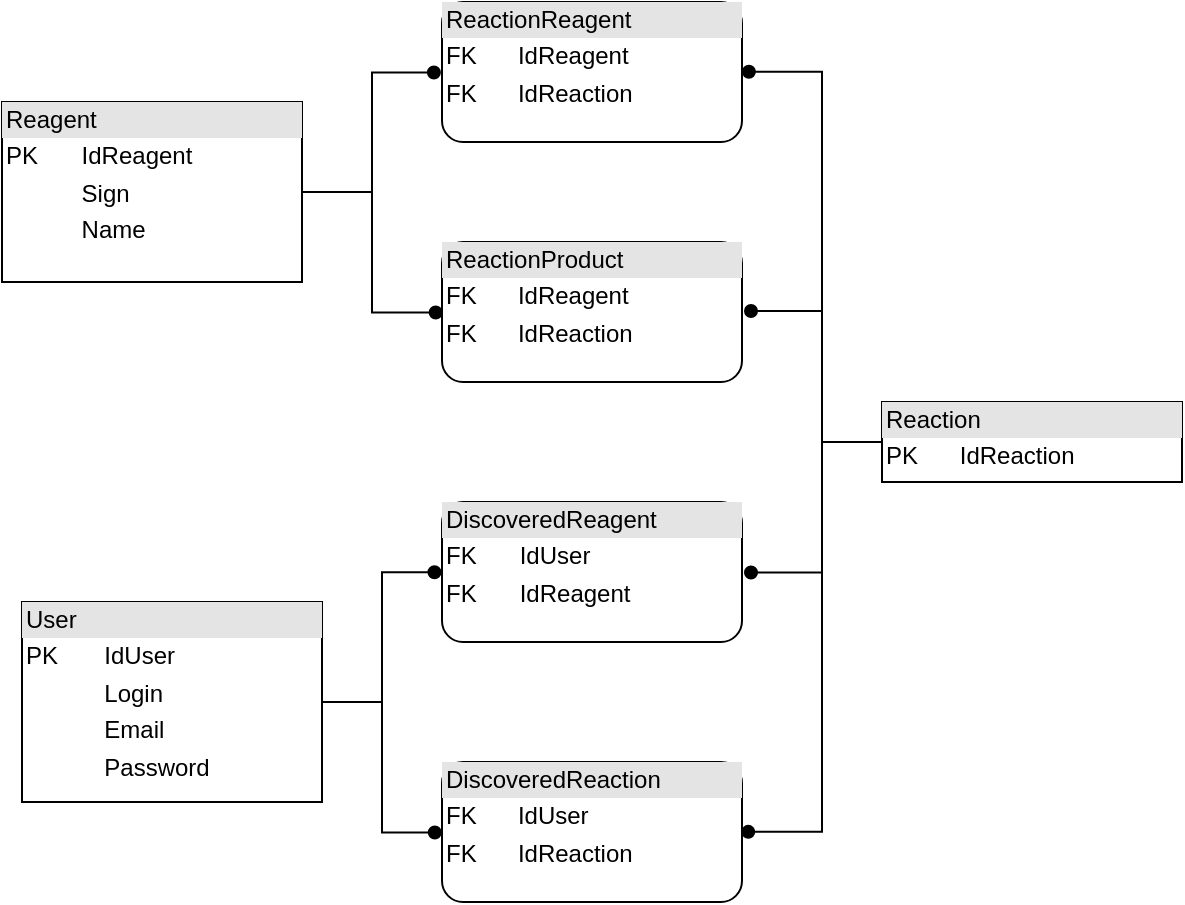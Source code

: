 <mxfile version="22.1.11" type="device">
  <diagram name="Страница — 1" id="gbyrmxaUHWi-8vRYRn9k">
    <mxGraphModel dx="806" dy="567" grid="1" gridSize="10" guides="1" tooltips="1" connect="1" arrows="1" fold="1" page="1" pageScale="1" pageWidth="827" pageHeight="1169" math="0" shadow="0">
      <root>
        <mxCell id="0" />
        <mxCell id="1" parent="0" />
        <mxCell id="t2QCD4HXSIBzLFmn75RW-10" style="edgeStyle=orthogonalEdgeStyle;rounded=0;orthogonalLoop=1;jettySize=auto;html=1;endArrow=oval;endFill=1;entryX=-0.027;entryY=0.504;entryDx=0;entryDy=0;entryPerimeter=0;" edge="1" parent="1" source="t2QCD4HXSIBzLFmn75RW-1" target="t2QCD4HXSIBzLFmn75RW-2">
          <mxGeometry relative="1" as="geometry">
            <mxPoint x="335" y="175" as="targetPoint" />
          </mxGeometry>
        </mxCell>
        <mxCell id="t2QCD4HXSIBzLFmn75RW-1" value="&lt;div style=&quot;box-sizing:border-box;width:100%;background:#e4e4e4;padding:2px;&quot;&gt;Reagent&lt;/div&gt;&lt;table style=&quot;width:100%;font-size:1em;&quot; cellpadding=&quot;2&quot; cellspacing=&quot;0&quot;&gt;&lt;tbody&gt;&lt;tr&gt;&lt;td&gt;PK&lt;/td&gt;&lt;td&gt;IdReagent&lt;/td&gt;&lt;/tr&gt;&lt;tr&gt;&lt;td&gt;&lt;br&gt;&lt;/td&gt;&lt;td&gt;Sign&lt;/td&gt;&lt;/tr&gt;&lt;tr&gt;&lt;td&gt;&lt;/td&gt;&lt;td&gt;Name&lt;/td&gt;&lt;/tr&gt;&lt;/tbody&gt;&lt;/table&gt;" style="verticalAlign=top;align=left;overflow=fill;html=1;whiteSpace=wrap;" vertex="1" parent="1">
          <mxGeometry x="150" y="190" width="150" height="90" as="geometry" />
        </mxCell>
        <mxCell id="t2QCD4HXSIBzLFmn75RW-2" value="&lt;div style=&quot;box-sizing:border-box;width:100%;background:#e4e4e4;padding:2px;&quot;&gt;ReactionReagent&lt;/div&gt;&lt;table style=&quot;width:100%;font-size:1em;&quot; cellpadding=&quot;2&quot; cellspacing=&quot;0&quot;&gt;&lt;tbody&gt;&lt;tr&gt;&lt;td&gt;FK&lt;/td&gt;&lt;td&gt;IdReagent&lt;/td&gt;&lt;/tr&gt;&lt;tr&gt;&lt;td&gt;FK&lt;/td&gt;&lt;td&gt;IdReaction&lt;/td&gt;&lt;/tr&gt;&lt;/tbody&gt;&lt;/table&gt;" style="verticalAlign=top;align=left;overflow=fill;html=1;whiteSpace=wrap;rounded=1;" vertex="1" parent="1">
          <mxGeometry x="370" y="140" width="150" height="70" as="geometry" />
        </mxCell>
        <mxCell id="t2QCD4HXSIBzLFmn75RW-3" value="&lt;div style=&quot;box-sizing:border-box;width:100%;background:#e4e4e4;padding:2px;&quot;&gt;ReactionProduct&lt;/div&gt;&lt;table style=&quot;width:100%;font-size:1em;&quot; cellpadding=&quot;2&quot; cellspacing=&quot;0&quot;&gt;&lt;tbody&gt;&lt;tr&gt;&lt;td&gt;FK&lt;/td&gt;&lt;td&gt;IdReagent&lt;/td&gt;&lt;/tr&gt;&lt;tr&gt;&lt;td&gt;FK&lt;/td&gt;&lt;td&gt;IdReaction&lt;/td&gt;&lt;/tr&gt;&lt;/tbody&gt;&lt;/table&gt;" style="verticalAlign=top;align=left;overflow=fill;html=1;whiteSpace=wrap;rounded=1;" vertex="1" parent="1">
          <mxGeometry x="370" y="260" width="150" height="70" as="geometry" />
        </mxCell>
        <mxCell id="t2QCD4HXSIBzLFmn75RW-4" value="&lt;div style=&quot;box-sizing:border-box;width:100%;background:#e4e4e4;padding:2px;&quot;&gt;Reaction&lt;/div&gt;&lt;table style=&quot;width:100%;font-size:1em;&quot; cellpadding=&quot;2&quot; cellspacing=&quot;0&quot;&gt;&lt;tbody&gt;&lt;tr&gt;&lt;td&gt;PK&lt;/td&gt;&lt;td&gt;IdReaction&lt;/td&gt;&lt;/tr&gt;&lt;tr&gt;&lt;td&gt;&lt;br&gt;&lt;/td&gt;&lt;td&gt;&lt;br&gt;&lt;/td&gt;&lt;/tr&gt;&lt;tr&gt;&lt;td&gt;&lt;br&gt;&lt;/td&gt;&lt;td&gt;&lt;br&gt;&lt;/td&gt;&lt;/tr&gt;&lt;/tbody&gt;&lt;/table&gt;" style="verticalAlign=top;align=left;overflow=fill;html=1;whiteSpace=wrap;" vertex="1" parent="1">
          <mxGeometry x="590" y="340" width="150" height="40" as="geometry" />
        </mxCell>
        <mxCell id="t2QCD4HXSIBzLFmn75RW-6" value="&lt;div style=&quot;box-sizing:border-box;width:100%;background:#e4e4e4;padding:2px;&quot;&gt;User&lt;/div&gt;&lt;table style=&quot;width:100%;font-size:1em;&quot; cellpadding=&quot;2&quot; cellspacing=&quot;0&quot;&gt;&lt;tbody&gt;&lt;tr&gt;&lt;td&gt;PK&lt;/td&gt;&lt;td&gt;IdUser&lt;/td&gt;&lt;/tr&gt;&lt;tr&gt;&lt;td&gt;&lt;br&gt;&lt;/td&gt;&lt;td&gt;Login&lt;/td&gt;&lt;/tr&gt;&lt;tr&gt;&lt;td&gt;&lt;/td&gt;&lt;td&gt;Email&lt;/td&gt;&lt;/tr&gt;&lt;tr&gt;&lt;td&gt;&lt;br&gt;&lt;/td&gt;&lt;td&gt;Password&lt;/td&gt;&lt;/tr&gt;&lt;/tbody&gt;&lt;/table&gt;" style="verticalAlign=top;align=left;overflow=fill;html=1;whiteSpace=wrap;" vertex="1" parent="1">
          <mxGeometry x="160" y="440" width="150" height="100" as="geometry" />
        </mxCell>
        <mxCell id="t2QCD4HXSIBzLFmn75RW-11" style="edgeStyle=orthogonalEdgeStyle;rounded=0;orthogonalLoop=1;jettySize=auto;html=1;endArrow=oval;endFill=1;exitX=1;exitY=0.5;exitDx=0;exitDy=0;entryX=-0.021;entryY=0.504;entryDx=0;entryDy=0;entryPerimeter=0;" edge="1" parent="1" source="t2QCD4HXSIBzLFmn75RW-1" target="t2QCD4HXSIBzLFmn75RW-3">
          <mxGeometry relative="1" as="geometry">
            <mxPoint x="310" y="245" as="sourcePoint" />
            <mxPoint x="335" y="295" as="targetPoint" />
          </mxGeometry>
        </mxCell>
        <mxCell id="t2QCD4HXSIBzLFmn75RW-12" style="edgeStyle=orthogonalEdgeStyle;rounded=0;orthogonalLoop=1;jettySize=auto;html=1;endArrow=oval;endFill=1;exitX=0;exitY=0.5;exitDx=0;exitDy=0;entryX=1.03;entryY=0.493;entryDx=0;entryDy=0;entryPerimeter=0;" edge="1" parent="1" source="t2QCD4HXSIBzLFmn75RW-4" target="t2QCD4HXSIBzLFmn75RW-3">
          <mxGeometry relative="1" as="geometry">
            <mxPoint x="310" y="245" as="sourcePoint" />
            <mxPoint x="540" y="295" as="targetPoint" />
            <Array as="points">
              <mxPoint x="560" y="360" />
              <mxPoint x="560" y="294" />
            </Array>
          </mxGeometry>
        </mxCell>
        <mxCell id="t2QCD4HXSIBzLFmn75RW-13" style="edgeStyle=orthogonalEdgeStyle;rounded=0;orthogonalLoop=1;jettySize=auto;html=1;endArrow=oval;endFill=1;exitX=0;exitY=0.5;exitDx=0;exitDy=0;entryX=1.023;entryY=0.498;entryDx=0;entryDy=0;entryPerimeter=0;" edge="1" parent="1" source="t2QCD4HXSIBzLFmn75RW-4" target="t2QCD4HXSIBzLFmn75RW-2">
          <mxGeometry relative="1" as="geometry">
            <mxPoint x="580" y="300" as="sourcePoint" />
            <mxPoint x="530" y="170" as="targetPoint" />
            <Array as="points">
              <mxPoint x="560" y="360" />
              <mxPoint x="560" y="175" />
            </Array>
          </mxGeometry>
        </mxCell>
        <mxCell id="t2QCD4HXSIBzLFmn75RW-14" style="edgeStyle=orthogonalEdgeStyle;rounded=0;orthogonalLoop=1;jettySize=auto;html=1;endArrow=oval;endFill=1;exitX=0;exitY=0.5;exitDx=0;exitDy=0;entryX=1.03;entryY=0.504;entryDx=0;entryDy=0;entryPerimeter=0;" edge="1" parent="1" source="t2QCD4HXSIBzLFmn75RW-4" target="t2QCD4HXSIBzLFmn75RW-7">
          <mxGeometry relative="1" as="geometry">
            <mxPoint x="600" y="370" as="sourcePoint" />
            <mxPoint x="530" y="425" as="targetPoint" />
            <Array as="points">
              <mxPoint x="560" y="360" />
              <mxPoint x="560" y="425" />
            </Array>
          </mxGeometry>
        </mxCell>
        <mxCell id="t2QCD4HXSIBzLFmn75RW-15" style="edgeStyle=orthogonalEdgeStyle;rounded=0;orthogonalLoop=1;jettySize=auto;html=1;endArrow=oval;endFill=1;exitX=0;exitY=0.5;exitDx=0;exitDy=0;entryX=1.021;entryY=0.499;entryDx=0;entryDy=0;entryPerimeter=0;" edge="1" parent="1" source="t2QCD4HXSIBzLFmn75RW-4" target="t2QCD4HXSIBzLFmn75RW-8">
          <mxGeometry relative="1" as="geometry">
            <mxPoint x="600" y="370" as="sourcePoint" />
            <mxPoint x="530" y="555" as="targetPoint" />
            <Array as="points">
              <mxPoint x="560" y="360" />
              <mxPoint x="560" y="555" />
            </Array>
          </mxGeometry>
        </mxCell>
        <mxCell id="t2QCD4HXSIBzLFmn75RW-16" style="edgeStyle=orthogonalEdgeStyle;rounded=0;orthogonalLoop=1;jettySize=auto;html=1;endArrow=oval;endFill=1;exitX=1;exitY=0.5;exitDx=0;exitDy=0;entryX=-0.024;entryY=0.504;entryDx=0;entryDy=0;entryPerimeter=0;" edge="1" parent="1" source="t2QCD4HXSIBzLFmn75RW-6" target="t2QCD4HXSIBzLFmn75RW-8">
          <mxGeometry relative="1" as="geometry">
            <mxPoint x="330" y="490" as="sourcePoint" />
            <mxPoint x="360" y="555" as="targetPoint" />
            <Array as="points">
              <mxPoint x="340" y="490" />
              <mxPoint x="340" y="555" />
            </Array>
          </mxGeometry>
        </mxCell>
        <mxCell id="t2QCD4HXSIBzLFmn75RW-8" value="&lt;div style=&quot;box-sizing:border-box;width:100%;background:#e4e4e4;padding:2px;&quot;&gt;DiscoveredReaction&lt;/div&gt;&lt;table style=&quot;width:100%;font-size:1em;&quot; cellpadding=&quot;2&quot; cellspacing=&quot;0&quot;&gt;&lt;tbody&gt;&lt;tr&gt;&lt;td&gt;FK&lt;/td&gt;&lt;td&gt;IdUser&lt;/td&gt;&lt;/tr&gt;&lt;tr&gt;&lt;td&gt;FK&lt;/td&gt;&lt;td&gt;IdReaction&lt;/td&gt;&lt;/tr&gt;&lt;/tbody&gt;&lt;/table&gt;" style="verticalAlign=top;align=left;overflow=fill;html=1;whiteSpace=wrap;rounded=1;" vertex="1" parent="1">
          <mxGeometry x="370" y="520" width="150" height="70" as="geometry" />
        </mxCell>
        <mxCell id="t2QCD4HXSIBzLFmn75RW-7" value="&lt;div style=&quot;box-sizing:border-box;width:100%;background:#e4e4e4;padding:2px;&quot;&gt;DiscoveredReagent&lt;/div&gt;&lt;table style=&quot;width:100%;font-size:1em;&quot; cellpadding=&quot;2&quot; cellspacing=&quot;0&quot;&gt;&lt;tbody&gt;&lt;tr&gt;&lt;td&gt;FK&lt;/td&gt;&lt;td&gt;IdUser&lt;/td&gt;&lt;/tr&gt;&lt;tr&gt;&lt;td&gt;FK&lt;/td&gt;&lt;td&gt;IdReagent&lt;/td&gt;&lt;/tr&gt;&lt;/tbody&gt;&lt;/table&gt;" style="verticalAlign=top;align=left;overflow=fill;html=1;whiteSpace=wrap;rounded=1;" vertex="1" parent="1">
          <mxGeometry x="370" y="390" width="150" height="70" as="geometry" />
        </mxCell>
        <mxCell id="t2QCD4HXSIBzLFmn75RW-17" style="edgeStyle=orthogonalEdgeStyle;rounded=0;orthogonalLoop=1;jettySize=auto;html=1;endArrow=oval;endFill=1;exitX=1;exitY=0.5;exitDx=0;exitDy=0;entryX=-0.025;entryY=0.502;entryDx=0;entryDy=0;entryPerimeter=0;" edge="1" parent="1" source="t2QCD4HXSIBzLFmn75RW-6" target="t2QCD4HXSIBzLFmn75RW-7">
          <mxGeometry relative="1" as="geometry">
            <mxPoint x="320" y="500" as="sourcePoint" />
            <mxPoint x="360" y="425" as="targetPoint" />
            <Array as="points">
              <mxPoint x="340" y="490" />
              <mxPoint x="340" y="425" />
            </Array>
          </mxGeometry>
        </mxCell>
      </root>
    </mxGraphModel>
  </diagram>
</mxfile>

